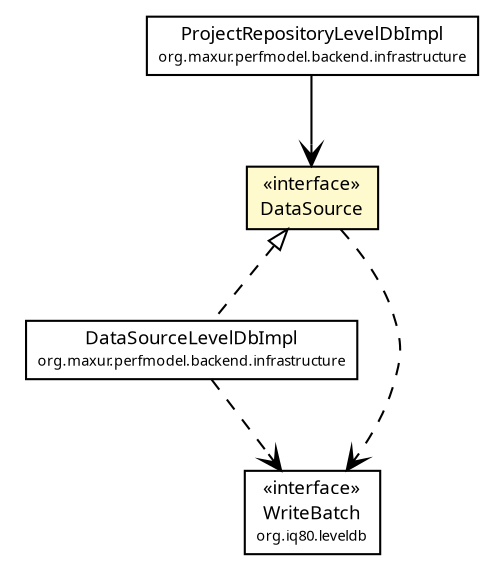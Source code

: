 #!/usr/local/bin/dot
#
# Class diagram 
# Generated by UMLGraph version R5_6-24-gf6e263 (http://www.umlgraph.org/)
#

digraph G {
	edge [fontname="Trebuchet MS",fontsize=10,labelfontname="Trebuchet MS",labelfontsize=10];
	node [fontname="Trebuchet MS",fontsize=10,shape=plaintext];
	nodesep=0.25;
	ranksep=0.5;
	// org.maxur.perfmodel.backend.infrastructure.ProjectRepositoryLevelDbImpl
	c623 [label=<<table title="org.maxur.perfmodel.backend.infrastructure.ProjectRepositoryLevelDbImpl" border="0" cellborder="1" cellspacing="0" cellpadding="2" port="p" href="../infrastructure/ProjectRepositoryLevelDbImpl.html">
		<tr><td><table border="0" cellspacing="0" cellpadding="1">
<tr><td align="center" balign="center"><font face="Trebuchet MS"> ProjectRepositoryLevelDbImpl </font></td></tr>
<tr><td align="center" balign="center"><font face="Trebuchet MS" point-size="7.0"> org.maxur.perfmodel.backend.infrastructure </font></td></tr>
		</table></td></tr>
		</table>>, URL="../infrastructure/ProjectRepositoryLevelDbImpl.html", fontname="Trebuchet MS", fontcolor="black", fontsize=9.0];
	// org.maxur.perfmodel.backend.infrastructure.DataSourceLevelDbImpl
	c624 [label=<<table title="org.maxur.perfmodel.backend.infrastructure.DataSourceLevelDbImpl" border="0" cellborder="1" cellspacing="0" cellpadding="2" port="p" href="../infrastructure/DataSourceLevelDbImpl.html">
		<tr><td><table border="0" cellspacing="0" cellpadding="1">
<tr><td align="center" balign="center"><font face="Trebuchet MS"> DataSourceLevelDbImpl </font></td></tr>
<tr><td align="center" balign="center"><font face="Trebuchet MS" point-size="7.0"> org.maxur.perfmodel.backend.infrastructure </font></td></tr>
		</table></td></tr>
		</table>>, URL="../infrastructure/DataSourceLevelDbImpl.html", fontname="Trebuchet MS", fontcolor="black", fontsize=9.0];
	// org.maxur.perfmodel.backend.service.DataSource
	c635 [label=<<table title="org.maxur.perfmodel.backend.service.DataSource" border="0" cellborder="1" cellspacing="0" cellpadding="2" port="p" bgcolor="lemonChiffon" href="./DataSource.html">
		<tr><td><table border="0" cellspacing="0" cellpadding="1">
<tr><td align="center" balign="center"> &#171;interface&#187; </td></tr>
<tr><td align="center" balign="center"><font face="Trebuchet MS"> DataSource </font></td></tr>
		</table></td></tr>
		</table>>, URL="./DataSource.html", fontname="Trebuchet MS", fontcolor="black", fontsize=9.0];
	//org.maxur.perfmodel.backend.infrastructure.DataSourceLevelDbImpl implements org.maxur.perfmodel.backend.service.DataSource
	c635:p -> c624:p [dir=back,arrowtail=empty,style=dashed];
	// org.maxur.perfmodel.backend.infrastructure.ProjectRepositoryLevelDbImpl NAVASSOC org.maxur.perfmodel.backend.service.DataSource
	c623:p -> c635:p [taillabel="", label="", headlabel="", fontname="Trebuchet MS", fontcolor="black", fontsize=10.0, color="black", arrowhead=open];
	// org.maxur.perfmodel.backend.infrastructure.DataSourceLevelDbImpl DEPEND org.iq80.leveldb.WriteBatch
	c624:p -> c649:p [taillabel="", label="", headlabel="", fontname="Trebuchet MS", fontcolor="black", fontsize=10.0, color="black", arrowhead=open, style=dashed];
	// org.maxur.perfmodel.backend.service.DataSource DEPEND org.iq80.leveldb.WriteBatch
	c635:p -> c649:p [taillabel="", label="", headlabel="", fontname="Trebuchet MS", fontcolor="black", fontsize=10.0, color="black", arrowhead=open, style=dashed];
	// org.iq80.leveldb.WriteBatch
	c649 [label=<<table title="org.iq80.leveldb.WriteBatch" border="0" cellborder="1" cellspacing="0" cellpadding="2" port="p" href="http://java.sun.com/j2se/1.4.2/docs/api/org/iq80/leveldb/WriteBatch.html">
		<tr><td><table border="0" cellspacing="0" cellpadding="1">
<tr><td align="center" balign="center"> &#171;interface&#187; </td></tr>
<tr><td align="center" balign="center"><font face="Trebuchet MS"> WriteBatch </font></td></tr>
<tr><td align="center" balign="center"><font face="Trebuchet MS" point-size="7.0"> org.iq80.leveldb </font></td></tr>
		</table></td></tr>
		</table>>, URL="http://java.sun.com/j2se/1.4.2/docs/api/org/iq80/leveldb/WriteBatch.html", fontname="Trebuchet MS", fontcolor="black", fontsize=9.0];
}

